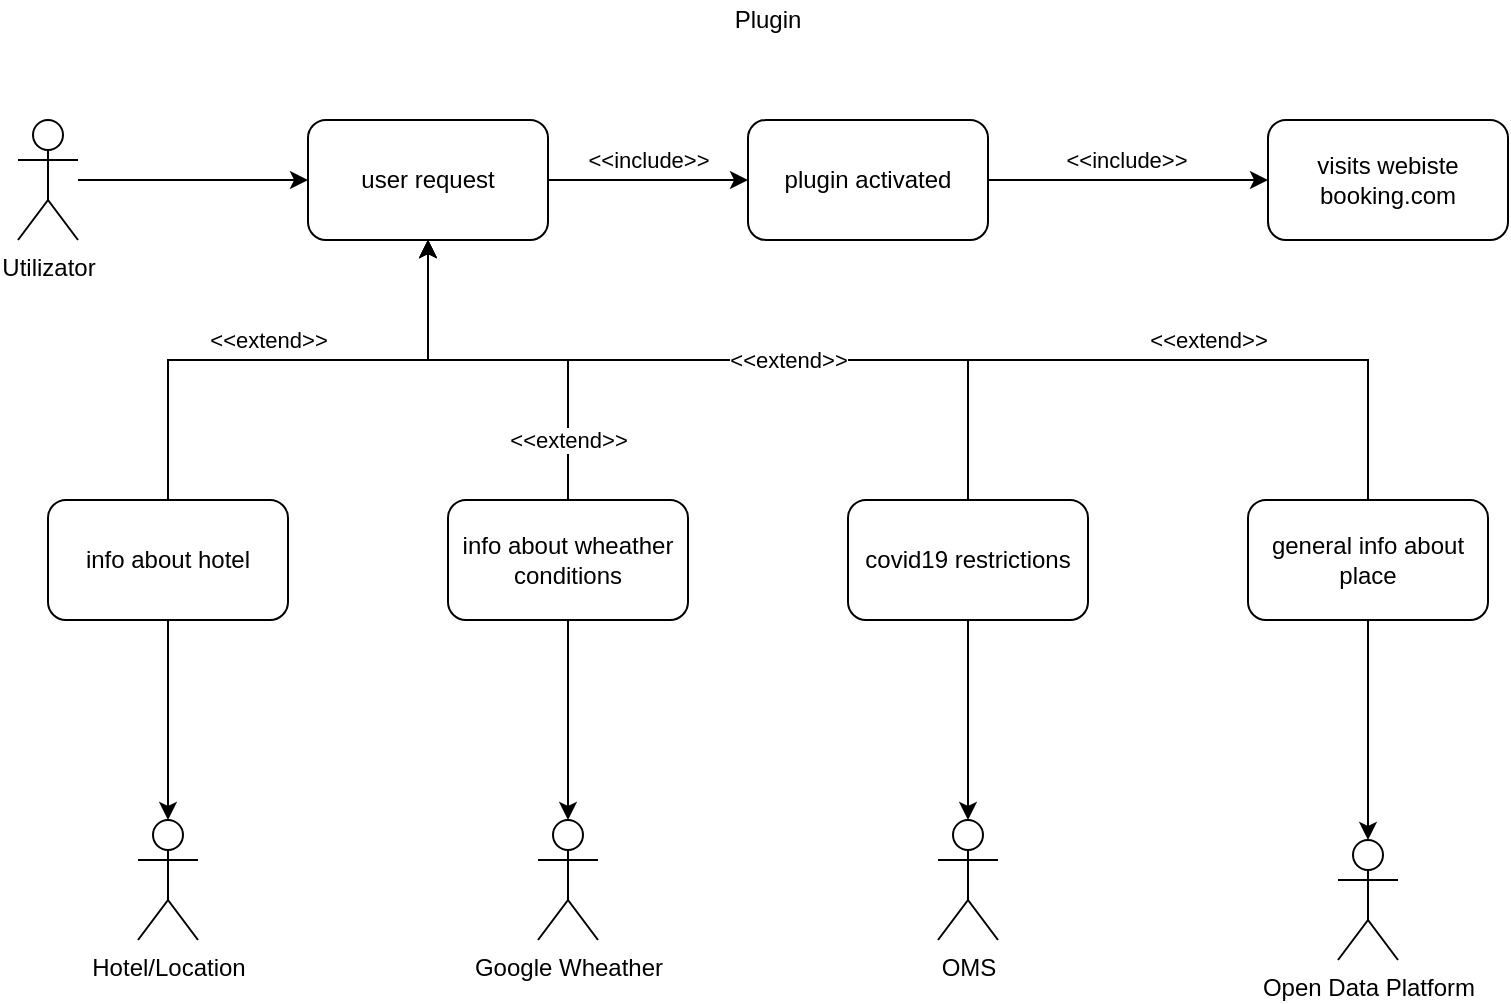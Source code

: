 <mxfile version="14.4.4" type="google" pages="5"><diagram id="8Ec1tYP2Acbj6Zx_D8IB" name="Page-1"><mxGraphModel dx="1422" dy="1847" grid="1" gridSize="10" guides="1" tooltips="1" connect="1" arrows="1" fold="1" page="1" pageScale="1" pageWidth="850" pageHeight="1100" math="0" shadow="0"><root><mxCell id="0"/><mxCell id="1" parent="0"/><mxCell id="ohFOF9LpgS8k9dlRPZ2F-3" value="Hotel/Location" style="shape=umlActor;verticalLabelPosition=bottom;verticalAlign=top;html=1;outlineConnect=0;" parent="1" vertex="1"><mxGeometry x="105" y="-670" width="30" height="60" as="geometry"/></mxCell><mxCell id="v2oBlzDeqE8pEtv0voNq-16" value="visits webiste booking.com" style="rounded=1;whiteSpace=wrap;html=1;" parent="1" vertex="1"><mxGeometry x="670" y="-1020" width="120" height="60" as="geometry"/></mxCell><mxCell id="v2oBlzDeqE8pEtv0voNq-19" style="edgeStyle=orthogonalEdgeStyle;rounded=0;orthogonalLoop=1;jettySize=auto;html=1;entryX=0;entryY=0.5;entryDx=0;entryDy=0;" parent="1" source="v2oBlzDeqE8pEtv0voNq-17" target="v2oBlzDeqE8pEtv0voNq-16" edge="1"><mxGeometry relative="1" as="geometry"/></mxCell><mxCell id="v2oBlzDeqE8pEtv0voNq-20" value="&amp;lt;&amp;lt;include&amp;gt;&amp;gt;" style="edgeLabel;html=1;align=center;verticalAlign=middle;resizable=0;points=[];" parent="v2oBlzDeqE8pEtv0voNq-19" vertex="1" connectable="0"><mxGeometry x="-0.271" y="-4" relative="1" as="geometry"><mxPoint x="18" y="-14" as="offset"/></mxGeometry></mxCell><mxCell id="v2oBlzDeqE8pEtv0voNq-17" value="plugin activated" style="rounded=1;whiteSpace=wrap;html=1;" parent="1" vertex="1"><mxGeometry x="410" y="-1020" width="120" height="60" as="geometry"/></mxCell><mxCell id="v2oBlzDeqE8pEtv0voNq-22" value="" style="edgeStyle=orthogonalEdgeStyle;rounded=0;orthogonalLoop=1;jettySize=auto;html=1;" parent="1" source="v2oBlzDeqE8pEtv0voNq-21" target="v2oBlzDeqE8pEtv0voNq-17" edge="1"><mxGeometry relative="1" as="geometry"/></mxCell><mxCell id="v2oBlzDeqE8pEtv0voNq-23" value="&amp;lt;&amp;lt;include&amp;gt;&amp;gt;" style="edgeLabel;html=1;align=center;verticalAlign=middle;resizable=0;points=[];" parent="v2oBlzDeqE8pEtv0voNq-22" vertex="1" connectable="0"><mxGeometry x="0.26" y="3" relative="1" as="geometry"><mxPoint x="-13" y="-7" as="offset"/></mxGeometry></mxCell><mxCell id="v2oBlzDeqE8pEtv0voNq-21" value="user request" style="rounded=1;whiteSpace=wrap;html=1;" parent="1" vertex="1"><mxGeometry x="190" y="-1020" width="120" height="60" as="geometry"/></mxCell><mxCell id="v2oBlzDeqE8pEtv0voNq-25" style="edgeStyle=orthogonalEdgeStyle;rounded=0;orthogonalLoop=1;jettySize=auto;html=1;entryX=0;entryY=0.5;entryDx=0;entryDy=0;" parent="1" source="v2oBlzDeqE8pEtv0voNq-24" target="v2oBlzDeqE8pEtv0voNq-21" edge="1"><mxGeometry relative="1" as="geometry"/></mxCell><mxCell id="v2oBlzDeqE8pEtv0voNq-24" value="Utilizator" style="shape=umlActor;verticalLabelPosition=bottom;verticalAlign=top;html=1;outlineConnect=0;" parent="1" vertex="1"><mxGeometry x="45" y="-1020" width="30" height="60" as="geometry"/></mxCell><mxCell id="v2oBlzDeqE8pEtv0voNq-32" style="edgeStyle=orthogonalEdgeStyle;rounded=0;orthogonalLoop=1;jettySize=auto;html=1;entryX=0.5;entryY=1;entryDx=0;entryDy=0;" parent="1" source="v2oBlzDeqE8pEtv0voNq-26" target="v2oBlzDeqE8pEtv0voNq-21" edge="1"><mxGeometry relative="1" as="geometry"><Array as="points"><mxPoint x="120" y="-900"/><mxPoint x="250" y="-900"/></Array></mxGeometry></mxCell><mxCell id="v2oBlzDeqE8pEtv0voNq-45" value="&amp;lt;&amp;lt;extend&amp;gt;&amp;gt;" style="edgeLabel;html=1;align=center;verticalAlign=middle;resizable=0;points=[];" parent="v2oBlzDeqE8pEtv0voNq-32" vertex="1" connectable="0"><mxGeometry x="-0.146" y="3" relative="1" as="geometry"><mxPoint x="9" y="-7" as="offset"/></mxGeometry></mxCell><mxCell id="v2oBlzDeqE8pEtv0voNq-38" style="edgeStyle=orthogonalEdgeStyle;rounded=0;orthogonalLoop=1;jettySize=auto;html=1;" parent="1" source="v2oBlzDeqE8pEtv0voNq-26" edge="1"><mxGeometry relative="1" as="geometry"><mxPoint x="120" y="-670" as="targetPoint"/></mxGeometry></mxCell><mxCell id="v2oBlzDeqE8pEtv0voNq-26" value="info about hotel" style="rounded=1;whiteSpace=wrap;html=1;" parent="1" vertex="1"><mxGeometry x="60" y="-830" width="120" height="60" as="geometry"/></mxCell><mxCell id="v2oBlzDeqE8pEtv0voNq-33" style="edgeStyle=orthogonalEdgeStyle;rounded=0;orthogonalLoop=1;jettySize=auto;html=1;entryX=0.5;entryY=1;entryDx=0;entryDy=0;" parent="1" source="v2oBlzDeqE8pEtv0voNq-27" target="v2oBlzDeqE8pEtv0voNq-21" edge="1"><mxGeometry relative="1" as="geometry"><Array as="points"><mxPoint x="320" y="-900"/><mxPoint x="250" y="-900"/></Array></mxGeometry></mxCell><mxCell id="v2oBlzDeqE8pEtv0voNq-47" value="&amp;lt;&amp;lt;extend&amp;gt;&amp;gt;" style="edgeLabel;html=1;align=center;verticalAlign=middle;resizable=0;points=[];" parent="v2oBlzDeqE8pEtv0voNq-33" vertex="1" connectable="0"><mxGeometry x="-0.75" relative="1" as="geometry"><mxPoint y="-5" as="offset"/></mxGeometry></mxCell><mxCell id="v2oBlzDeqE8pEtv0voNq-42" style="edgeStyle=orthogonalEdgeStyle;rounded=0;orthogonalLoop=1;jettySize=auto;html=1;entryX=0.5;entryY=0;entryDx=0;entryDy=0;entryPerimeter=0;" parent="1" source="v2oBlzDeqE8pEtv0voNq-27" target="v2oBlzDeqE8pEtv0voNq-40" edge="1"><mxGeometry relative="1" as="geometry"/></mxCell><mxCell id="v2oBlzDeqE8pEtv0voNq-27" value="info about wheather&lt;br&gt;conditions" style="rounded=1;whiteSpace=wrap;html=1;" parent="1" vertex="1"><mxGeometry x="260" y="-830" width="120" height="60" as="geometry"/></mxCell><mxCell id="v2oBlzDeqE8pEtv0voNq-34" style="edgeStyle=orthogonalEdgeStyle;rounded=0;orthogonalLoop=1;jettySize=auto;html=1;entryX=0.5;entryY=1;entryDx=0;entryDy=0;" parent="1" source="v2oBlzDeqE8pEtv0voNq-28" target="v2oBlzDeqE8pEtv0voNq-21" edge="1"><mxGeometry relative="1" as="geometry"><Array as="points"><mxPoint x="520" y="-900"/><mxPoint x="250" y="-900"/></Array></mxGeometry></mxCell><mxCell id="v2oBlzDeqE8pEtv0voNq-46" value="&amp;lt;&amp;lt;extend&amp;gt;&amp;gt;" style="edgeLabel;html=1;align=center;verticalAlign=middle;resizable=0;points=[];" parent="v2oBlzDeqE8pEtv0voNq-34" vertex="1" connectable="0"><mxGeometry x="-0.105" y="2" relative="1" as="geometry"><mxPoint x="229" y="-12" as="offset"/></mxGeometry></mxCell><mxCell id="v2oBlzDeqE8pEtv0voNq-51" style="edgeStyle=orthogonalEdgeStyle;rounded=0;orthogonalLoop=1;jettySize=auto;html=1;entryX=0.5;entryY=0;entryDx=0;entryDy=0;entryPerimeter=0;" parent="1" source="v2oBlzDeqE8pEtv0voNq-28" target="v2oBlzDeqE8pEtv0voNq-43" edge="1"><mxGeometry relative="1" as="geometry"/></mxCell><mxCell id="v2oBlzDeqE8pEtv0voNq-28" value="covid19 restrictions" style="rounded=1;whiteSpace=wrap;html=1;" parent="1" vertex="1"><mxGeometry x="460" y="-830" width="120" height="60" as="geometry"/></mxCell><mxCell id="v2oBlzDeqE8pEtv0voNq-40" value="Google Wheather" style="shape=umlActor;verticalLabelPosition=bottom;verticalAlign=top;html=1;outlineConnect=0;" parent="1" vertex="1"><mxGeometry x="305" y="-670" width="30" height="60" as="geometry"/></mxCell><mxCell id="v2oBlzDeqE8pEtv0voNq-43" value="OMS" style="shape=umlActor;verticalLabelPosition=bottom;verticalAlign=top;html=1;outlineConnect=0;" parent="1" vertex="1"><mxGeometry x="505" y="-670" width="30" height="60" as="geometry"/></mxCell><mxCell id="v2oBlzDeqE8pEtv0voNq-52" value="Open Data Platform" style="shape=umlActor;verticalLabelPosition=bottom;verticalAlign=top;html=1;outlineConnect=0;" parent="1" vertex="1"><mxGeometry x="705" y="-660" width="30" height="60" as="geometry"/></mxCell><mxCell id="v2oBlzDeqE8pEtv0voNq-55" style="edgeStyle=orthogonalEdgeStyle;rounded=0;orthogonalLoop=1;jettySize=auto;html=1;entryX=0.5;entryY=1;entryDx=0;entryDy=0;" parent="1" source="v2oBlzDeqE8pEtv0voNq-54" target="v2oBlzDeqE8pEtv0voNq-21" edge="1"><mxGeometry relative="1" as="geometry"><Array as="points"><mxPoint x="720" y="-900"/><mxPoint x="250" y="-900"/></Array></mxGeometry></mxCell><mxCell id="v2oBlzDeqE8pEtv0voNq-58" style="edgeStyle=orthogonalEdgeStyle;rounded=0;orthogonalLoop=1;jettySize=auto;html=1;entryX=0.5;entryY=0;entryDx=0;entryDy=0;entryPerimeter=0;" parent="1" source="v2oBlzDeqE8pEtv0voNq-54" target="v2oBlzDeqE8pEtv0voNq-52" edge="1"><mxGeometry relative="1" as="geometry"/></mxCell><mxCell id="v2oBlzDeqE8pEtv0voNq-54" value="general info about place" style="rounded=1;whiteSpace=wrap;html=1;" parent="1" vertex="1"><mxGeometry x="660" y="-830" width="120" height="60" as="geometry"/></mxCell><mxCell id="JMppkF07PbPDf3qDhQ9P-10" value="&amp;lt;&amp;lt;extend&amp;gt;&amp;gt;" style="edgeLabel;html=1;align=center;verticalAlign=middle;resizable=0;points=[];" parent="1" connectable="0" vertex="1"><mxGeometry x="430" y="-900" as="geometry"/></mxCell><mxCell id="v2oBlzDeqE8pEtv0voNq-110" value="Plugin" style="text;html=1;strokeColor=none;fillColor=none;align=center;verticalAlign=middle;whiteSpace=wrap;rounded=0;" parent="1" vertex="1"><mxGeometry x="400" y="-1080" width="40" height="20" as="geometry"/></mxCell></root></mxGraphModel></diagram><diagram id="3wVIUBk0B4qRPcvR0LVD" name="Page-2"><mxGraphModel dx="1422" dy="1847" grid="1" gridSize="10" guides="1" tooltips="1" connect="1" arrows="1" fold="1" page="1" pageScale="1" pageWidth="850" pageHeight="1100" math="0" shadow="0"><root><mxCell id="6wKAmEc1FNE1je9qs-Dr-0"/><mxCell id="6wKAmEc1FNE1je9qs-Dr-1" parent="6wKAmEc1FNE1je9qs-Dr-0"/><mxCell id="6wKAmEc1FNE1je9qs-Dr-2" style="edgeStyle=orthogonalEdgeStyle;rounded=0;orthogonalLoop=1;jettySize=auto;html=1;entryX=0;entryY=0.5;entryDx=0;entryDy=0;" edge="1" parent="6wKAmEc1FNE1je9qs-Dr-1" source="6wKAmEc1FNE1je9qs-Dr-3" target="6wKAmEc1FNE1je9qs-Dr-11"><mxGeometry relative="1" as="geometry"/></mxCell><mxCell id="6wKAmEc1FNE1je9qs-Dr-3" value="Utilizator" style="shape=umlActor;verticalLabelPosition=bottom;verticalAlign=top;html=1;outlineConnect=0;" vertex="1" parent="6wKAmEc1FNE1je9qs-Dr-1"><mxGeometry x="45" y="-1020" width="30" height="60" as="geometry"/></mxCell><mxCell id="6wKAmEc1FNE1je9qs-Dr-4" value="search location" style="rounded=1;whiteSpace=wrap;html=1;" vertex="1" parent="6wKAmEc1FNE1je9qs-Dr-1"><mxGeometry x="665" y="-1020" width="120" height="60" as="geometry"/></mxCell><mxCell id="6wKAmEc1FNE1je9qs-Dr-5" style="edgeStyle=orthogonalEdgeStyle;rounded=0;orthogonalLoop=1;jettySize=auto;html=1;entryX=0;entryY=0.5;entryDx=0;entryDy=0;" edge="1" parent="6wKAmEc1FNE1je9qs-Dr-1" source="6wKAmEc1FNE1je9qs-Dr-7" target="6wKAmEc1FNE1je9qs-Dr-4"><mxGeometry relative="1" as="geometry"/></mxCell><mxCell id="6wKAmEc1FNE1je9qs-Dr-6" value="&amp;lt;&amp;lt;include&amp;gt;&amp;gt;" style="edgeLabel;html=1;align=center;verticalAlign=middle;resizable=0;points=[];" vertex="1" connectable="0" parent="6wKAmEc1FNE1je9qs-Dr-5"><mxGeometry x="0.181" y="-1" relative="1" as="geometry"><mxPoint x="-12" y="-11" as="offset"/></mxGeometry></mxCell><mxCell id="6wKAmEc1FNE1je9qs-Dr-7" value="location found" style="rounded=1;whiteSpace=wrap;html=1;" vertex="1" parent="6wKAmEc1FNE1je9qs-Dr-1"><mxGeometry x="440" y="-1020" width="120" height="60" as="geometry"/></mxCell><mxCell id="6wKAmEc1FNE1je9qs-Dr-8" value="Hotel/Location" style="shape=umlActor;verticalLabelPosition=bottom;verticalAlign=top;html=1;outlineConnect=0;" vertex="1" parent="6wKAmEc1FNE1je9qs-Dr-1"><mxGeometry x="110" y="-670" width="30" height="60" as="geometry"/></mxCell><mxCell id="6wKAmEc1FNE1je9qs-Dr-9" style="edgeStyle=orthogonalEdgeStyle;rounded=0;orthogonalLoop=1;jettySize=auto;html=1;entryX=0;entryY=0.5;entryDx=0;entryDy=0;" edge="1" parent="6wKAmEc1FNE1je9qs-Dr-1" source="6wKAmEc1FNE1je9qs-Dr-11" target="6wKAmEc1FNE1je9qs-Dr-7"><mxGeometry relative="1" as="geometry"/></mxCell><mxCell id="6wKAmEc1FNE1je9qs-Dr-10" value="&amp;lt;&amp;lt;include&amp;gt;&amp;gt;" style="edgeLabel;html=1;align=center;verticalAlign=middle;resizable=0;points=[];" vertex="1" connectable="0" parent="6wKAmEc1FNE1je9qs-Dr-9"><mxGeometry x="-0.2" relative="1" as="geometry"><mxPoint x="15" y="-10" as="offset"/></mxGeometry></mxCell><mxCell id="6wKAmEc1FNE1je9qs-Dr-11" value="user request" style="rounded=1;whiteSpace=wrap;html=1;" vertex="1" parent="6wKAmEc1FNE1je9qs-Dr-1"><mxGeometry x="195" y="-1020" width="120" height="60" as="geometry"/></mxCell><mxCell id="6wKAmEc1FNE1je9qs-Dr-12" style="edgeStyle=orthogonalEdgeStyle;rounded=0;orthogonalLoop=1;jettySize=auto;html=1;entryX=0.5;entryY=1;entryDx=0;entryDy=0;" edge="1" parent="6wKAmEc1FNE1je9qs-Dr-1" source="6wKAmEc1FNE1je9qs-Dr-15" target="6wKAmEc1FNE1je9qs-Dr-11"><mxGeometry relative="1" as="geometry"><Array as="points"><mxPoint x="125" y="-900"/><mxPoint x="255" y="-900"/></Array></mxGeometry></mxCell><mxCell id="6wKAmEc1FNE1je9qs-Dr-14" style="edgeStyle=orthogonalEdgeStyle;rounded=0;orthogonalLoop=1;jettySize=auto;html=1;" edge="1" parent="6wKAmEc1FNE1je9qs-Dr-1" source="6wKAmEc1FNE1je9qs-Dr-15"><mxGeometry relative="1" as="geometry"><mxPoint x="125" y="-670" as="targetPoint"/></mxGeometry></mxCell><mxCell id="6wKAmEc1FNE1je9qs-Dr-15" value="info about hotel" style="rounded=1;whiteSpace=wrap;html=1;" vertex="1" parent="6wKAmEc1FNE1je9qs-Dr-1"><mxGeometry x="65" y="-830" width="120" height="60" as="geometry"/></mxCell><mxCell id="6wKAmEc1FNE1je9qs-Dr-16" style="edgeStyle=orthogonalEdgeStyle;rounded=0;orthogonalLoop=1;jettySize=auto;html=1;entryX=0.5;entryY=1;entryDx=0;entryDy=0;" edge="1" parent="6wKAmEc1FNE1je9qs-Dr-1" source="6wKAmEc1FNE1je9qs-Dr-19" target="6wKAmEc1FNE1je9qs-Dr-11"><mxGeometry relative="1" as="geometry"><Array as="points"><mxPoint x="325" y="-900"/><mxPoint x="255" y="-900"/></Array></mxGeometry></mxCell><mxCell id="6wKAmEc1FNE1je9qs-Dr-17" value="&amp;lt;&amp;lt;extend&amp;gt;&amp;gt;" style="edgeLabel;html=1;align=center;verticalAlign=middle;resizable=0;points=[];" vertex="1" connectable="0" parent="6wKAmEc1FNE1je9qs-Dr-16"><mxGeometry x="-0.75" relative="1" as="geometry"><mxPoint y="-5" as="offset"/></mxGeometry></mxCell><mxCell id="6wKAmEc1FNE1je9qs-Dr-18" style="edgeStyle=orthogonalEdgeStyle;rounded=0;orthogonalLoop=1;jettySize=auto;html=1;entryX=0.5;entryY=0;entryDx=0;entryDy=0;entryPerimeter=0;" edge="1" parent="6wKAmEc1FNE1je9qs-Dr-1" source="6wKAmEc1FNE1je9qs-Dr-19" target="6wKAmEc1FNE1je9qs-Dr-24"><mxGeometry relative="1" as="geometry"/></mxCell><mxCell id="6wKAmEc1FNE1je9qs-Dr-19" value="info about wheather&lt;br&gt;conditions" style="rounded=1;whiteSpace=wrap;html=1;" vertex="1" parent="6wKAmEc1FNE1je9qs-Dr-1"><mxGeometry x="265" y="-830" width="120" height="60" as="geometry"/></mxCell><mxCell id="6wKAmEc1FNE1je9qs-Dr-20" style="edgeStyle=orthogonalEdgeStyle;rounded=0;orthogonalLoop=1;jettySize=auto;html=1;entryX=0.5;entryY=1;entryDx=0;entryDy=0;" edge="1" parent="6wKAmEc1FNE1je9qs-Dr-1" source="6wKAmEc1FNE1je9qs-Dr-23" target="6wKAmEc1FNE1je9qs-Dr-11"><mxGeometry relative="1" as="geometry"><Array as="points"><mxPoint x="525" y="-900"/><mxPoint x="255" y="-900"/></Array></mxGeometry></mxCell><mxCell id="6wKAmEc1FNE1je9qs-Dr-22" style="edgeStyle=orthogonalEdgeStyle;rounded=0;orthogonalLoop=1;jettySize=auto;html=1;entryX=0.5;entryY=0;entryDx=0;entryDy=0;entryPerimeter=0;" edge="1" parent="6wKAmEc1FNE1je9qs-Dr-1" source="6wKAmEc1FNE1je9qs-Dr-23" target="6wKAmEc1FNE1je9qs-Dr-25"><mxGeometry relative="1" as="geometry"/></mxCell><mxCell id="6wKAmEc1FNE1je9qs-Dr-23" value="covid19 restrictions" style="rounded=1;whiteSpace=wrap;html=1;" vertex="1" parent="6wKAmEc1FNE1je9qs-Dr-1"><mxGeometry x="465" y="-830" width="120" height="60" as="geometry"/></mxCell><mxCell id="6wKAmEc1FNE1je9qs-Dr-24" value="Google Wheather" style="shape=umlActor;verticalLabelPosition=bottom;verticalAlign=top;html=1;outlineConnect=0;" vertex="1" parent="6wKAmEc1FNE1je9qs-Dr-1"><mxGeometry x="310" y="-670" width="30" height="60" as="geometry"/></mxCell><mxCell id="6wKAmEc1FNE1je9qs-Dr-25" value="OMS" style="shape=umlActor;verticalLabelPosition=bottom;verticalAlign=top;html=1;outlineConnect=0;" vertex="1" parent="6wKAmEc1FNE1je9qs-Dr-1"><mxGeometry x="510" y="-670" width="30" height="60" as="geometry"/></mxCell><mxCell id="6wKAmEc1FNE1je9qs-Dr-26" value="Open Data Platform" style="shape=umlActor;verticalLabelPosition=bottom;verticalAlign=top;html=1;outlineConnect=0;" vertex="1" parent="6wKAmEc1FNE1je9qs-Dr-1"><mxGeometry x="710" y="-660" width="30" height="60" as="geometry"/></mxCell><mxCell id="6wKAmEc1FNE1je9qs-Dr-27" style="edgeStyle=orthogonalEdgeStyle;rounded=0;orthogonalLoop=1;jettySize=auto;html=1;entryX=0.5;entryY=1;entryDx=0;entryDy=0;" edge="1" parent="6wKAmEc1FNE1je9qs-Dr-1" source="6wKAmEc1FNE1je9qs-Dr-29" target="6wKAmEc1FNE1je9qs-Dr-11"><mxGeometry relative="1" as="geometry"><Array as="points"><mxPoint x="725" y="-900"/><mxPoint x="255" y="-900"/></Array></mxGeometry></mxCell><mxCell id="6wKAmEc1FNE1je9qs-Dr-28" style="edgeStyle=orthogonalEdgeStyle;rounded=0;orthogonalLoop=1;jettySize=auto;html=1;entryX=0.5;entryY=0;entryDx=0;entryDy=0;entryPerimeter=0;" edge="1" parent="6wKAmEc1FNE1je9qs-Dr-1" source="6wKAmEc1FNE1je9qs-Dr-29" target="6wKAmEc1FNE1je9qs-Dr-26"><mxGeometry relative="1" as="geometry"/></mxCell><mxCell id="6wKAmEc1FNE1je9qs-Dr-29" value="general info about place" style="rounded=1;whiteSpace=wrap;html=1;" vertex="1" parent="6wKAmEc1FNE1je9qs-Dr-1"><mxGeometry x="665" y="-830" width="120" height="60" as="geometry"/></mxCell><mxCell id="6wKAmEc1FNE1je9qs-Dr-30" value="&amp;lt;&amp;lt;extend&amp;gt;&amp;gt;" style="edgeLabel;html=1;align=center;verticalAlign=middle;resizable=0;points=[];" connectable="0" vertex="1" parent="6wKAmEc1FNE1je9qs-Dr-1"><mxGeometry x="435" y="-900" as="geometry"/></mxCell><mxCell id="6wKAmEc1FNE1je9qs-Dr-31" value="&amp;lt;&amp;lt;extend&amp;gt;&amp;gt;" style="edgeLabel;html=1;align=center;verticalAlign=middle;resizable=0;points=[];" connectable="0" vertex="1" parent="6wKAmEc1FNE1je9qs-Dr-1"><mxGeometry x="185" y="-900" as="geometry"/></mxCell><mxCell id="6wKAmEc1FNE1je9qs-Dr-33" value="&amp;lt;&amp;lt;extend&amp;gt;&amp;gt;" style="edgeLabel;html=1;align=center;verticalAlign=middle;resizable=0;points=[];" connectable="0" vertex="1" parent="6wKAmEc1FNE1je9qs-Dr-1"><mxGeometry x="655" y="-900" as="geometry"/></mxCell><mxCell id="6wKAmEc1FNE1je9qs-Dr-35" value="Site" style="text;html=1;strokeColor=none;fillColor=none;align=center;verticalAlign=middle;whiteSpace=wrap;rounded=0;" vertex="1" parent="6wKAmEc1FNE1je9qs-Dr-1"><mxGeometry x="405" y="-1080" width="40" height="20" as="geometry"/></mxCell></root></mxGraphModel></diagram><diagram id="wY5HLNf4i25aAUeyyYNr" name="Page-3"><mxGraphModel dx="1422" dy="747" grid="1" gridSize="10" guides="1" tooltips="1" connect="1" arrows="1" fold="1" page="1" pageScale="1" pageWidth="827" pageHeight="1169" math="0" shadow="0"><root><mxCell id="Mdq5osTue923i3xeTVUz-0"/><mxCell id="Mdq5osTue923i3xeTVUz-1" parent="Mdq5osTue923i3xeTVUz-0"/><mxCell id="Mdq5osTue923i3xeTVUz-8" value="" style="edgeStyle=orthogonalEdgeStyle;rounded=0;orthogonalLoop=1;jettySize=auto;html=1;" edge="1" parent="Mdq5osTue923i3xeTVUz-1" source="Mdq5osTue923i3xeTVUz-3" target="Mdq5osTue923i3xeTVUz-4"><mxGeometry relative="1" as="geometry"/></mxCell><mxCell id="c6F4da0PsqL2HgcbhBmX-0" value="Update/Modify" style="edgeLabel;html=1;align=center;verticalAlign=middle;resizable=0;points=[];" connectable="0" vertex="1" parent="Mdq5osTue923i3xeTVUz-8"><mxGeometry x="-0.327" y="1" relative="1" as="geometry"><mxPoint y="-9" as="offset"/></mxGeometry></mxCell><mxCell id="Mdq5osTue923i3xeTVUz-3" value="Hotel" style="shape=umlActor;verticalLabelPosition=bottom;verticalAlign=top;html=1;outlineConnect=0;" vertex="1" parent="Mdq5osTue923i3xeTVUz-1"><mxGeometry x="100" y="140" width="30" height="60" as="geometry"/></mxCell><mxCell id="Mdq5osTue923i3xeTVUz-4" value="Hotel Website" style="rounded=1;whiteSpace=wrap;html=1;" vertex="1" parent="Mdq5osTue923i3xeTVUz-1"><mxGeometry x="270" y="140" width="120" height="60" as="geometry"/></mxCell><mxCell id="JmNG6-7SClsNvN_3-oSn-2" style="edgeStyle=orthogonalEdgeStyle;rounded=0;orthogonalLoop=1;jettySize=auto;html=1;entryX=1;entryY=0.5;entryDx=0;entryDy=0;" edge="1" parent="Mdq5osTue923i3xeTVUz-1"><mxGeometry relative="1" as="geometry"><mxPoint x="559" y="169.5" as="sourcePoint"/><mxPoint x="390" y="169.5" as="targetPoint"/></mxGeometry></mxCell><mxCell id="JmNG6-7SClsNvN_3-oSn-3" value="Update database" style="edgeLabel;html=1;align=center;verticalAlign=middle;resizable=0;points=[];" connectable="0" vertex="1" parent="JmNG6-7SClsNvN_3-oSn-2"><mxGeometry x="0.373" relative="1" as="geometry"><mxPoint x="17" y="-9.5" as="offset"/></mxGeometry></mxCell><mxCell id="Mdq5osTue923i3xeTVUz-6" value="hotels database" style="rounded=1;whiteSpace=wrap;html=1;" vertex="1" parent="Mdq5osTue923i3xeTVUz-1"><mxGeometry x="530" y="140" width="120" height="60" as="geometry"/></mxCell></root></mxGraphModel></diagram><diagram id="skB3AdaHhF4z3Os5qz2e" name="Page-4"><mxGraphModel dx="1422" dy="747" grid="1" gridSize="10" guides="1" tooltips="1" connect="1" arrows="1" fold="1" page="1" pageScale="1" pageWidth="827" pageHeight="1169" math="0" shadow="0"><root><mxCell id="hAUrPz4AbADT8hS2iZKE-0"/><mxCell id="hAUrPz4AbADT8hS2iZKE-1" parent="hAUrPz4AbADT8hS2iZKE-0"/><mxCell id="dr87C6TiNgcIcwlijoDq-1" value="" style="edgeStyle=orthogonalEdgeStyle;rounded=0;orthogonalLoop=1;jettySize=auto;html=1;" edge="1" parent="hAUrPz4AbADT8hS2iZKE-1" source="dr87C6TiNgcIcwlijoDq-3" target="dr87C6TiNgcIcwlijoDq-6"><mxGeometry relative="1" as="geometry"/></mxCell><mxCell id="dr87C6TiNgcIcwlijoDq-2" value="Update/Modify" style="edgeLabel;html=1;align=center;verticalAlign=middle;resizable=0;points=[];" connectable="0" vertex="1" parent="dr87C6TiNgcIcwlijoDq-1"><mxGeometry x="-0.327" y="1" relative="1" as="geometry"><mxPoint y="-9" as="offset"/></mxGeometry></mxCell><mxCell id="dr87C6TiNgcIcwlijoDq-3" value="OMS" style="shape=umlActor;verticalLabelPosition=bottom;verticalAlign=top;html=1;outlineConnect=0;" vertex="1" parent="hAUrPz4AbADT8hS2iZKE-1"><mxGeometry x="134" y="140" width="30" height="60" as="geometry"/></mxCell><mxCell id="dr87C6TiNgcIcwlijoDq-6" value="OMS website&lt;br&gt;new covid19 restrictions" style="rounded=1;whiteSpace=wrap;html=1;" vertex="1" parent="hAUrPz4AbADT8hS2iZKE-1"><mxGeometry x="294" y="140" width="120" height="60" as="geometry"/></mxCell><mxCell id="Rf8flxwT9VlYOF9GpJKN-0" style="edgeStyle=orthogonalEdgeStyle;rounded=0;orthogonalLoop=1;jettySize=auto;html=1;exitX=0;exitY=0.5;exitDx=0;exitDy=0;entryX=1;entryY=0.5;entryDx=0;entryDy=0;" edge="1" parent="hAUrPz4AbADT8hS2iZKE-1" source="WCCHn_AgC9RY6gYjJU3W-0" target="dr87C6TiNgcIcwlijoDq-6"><mxGeometry relative="1" as="geometry"><mxPoint x="420" y="170" as="targetPoint"/></mxGeometry></mxCell><mxCell id="WCCHn_AgC9RY6gYjJU3W-0" value="Restrictions Database" style="rounded=1;whiteSpace=wrap;html=1;" vertex="1" parent="hAUrPz4AbADT8hS2iZKE-1"><mxGeometry x="544" y="140" width="150" height="60" as="geometry"/></mxCell><mxCell id="Rf8flxwT9VlYOF9GpJKN-1" value="Update database" style="text;html=1;align=center;verticalAlign=middle;resizable=0;points=[];autosize=1;" vertex="1" parent="hAUrPz4AbADT8hS2iZKE-1"><mxGeometry x="430" y="150" width="110" height="20" as="geometry"/></mxCell></root></mxGraphModel></diagram><diagram id="L02bbmS0Wo798uZViwxY" name="Page-5"><mxGraphModel dx="1422" dy="804" grid="1" gridSize="10" guides="1" tooltips="1" connect="1" arrows="1" fold="1" page="1" pageScale="1" pageWidth="827" pageHeight="1169" math="0" shadow="0"><root><mxCell id="YcRdzR1I-XGt9ygYsesw-0"/><mxCell id="YcRdzR1I-XGt9ygYsesw-1" parent="YcRdzR1I-XGt9ygYsesw-0"/></root></mxGraphModel></diagram></mxfile>